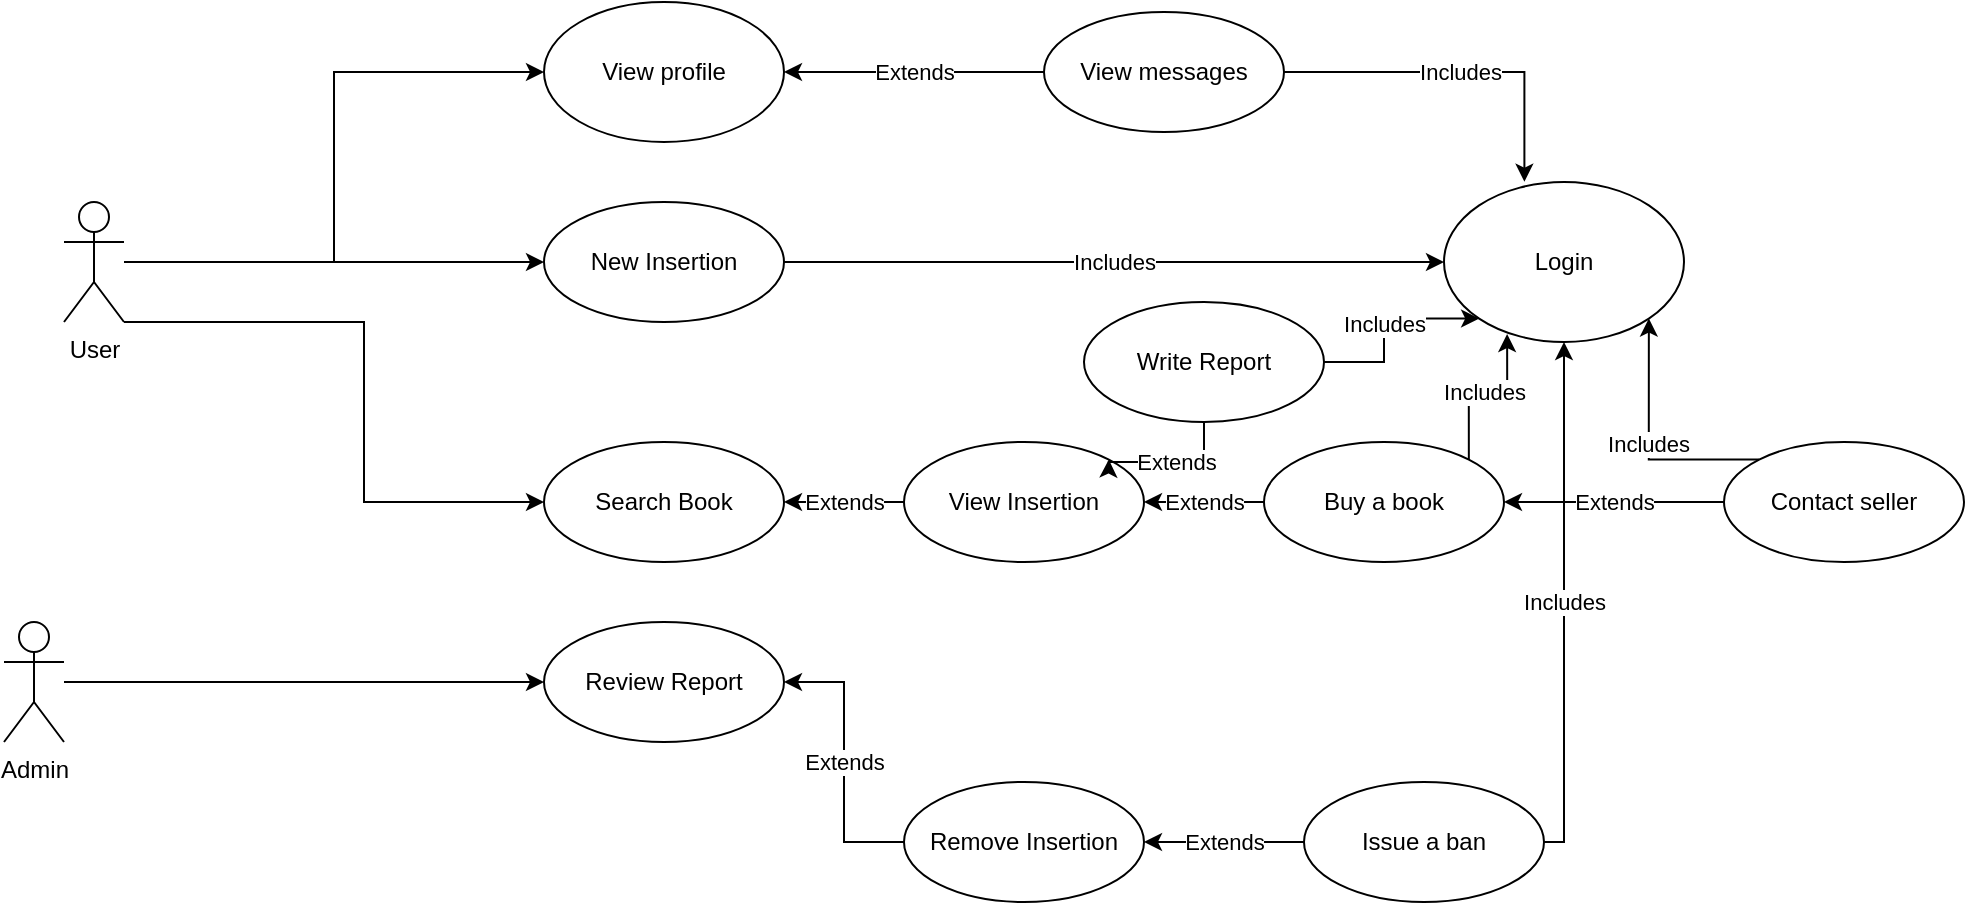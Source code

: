 <mxfile version="12.6.2"><diagram id="9JokT55VOMTYzB1IRrTr" name="Page-1"><mxGraphModel dx="766" dy="768" grid="1" gridSize="10" guides="1" tooltips="1" connect="1" arrows="1" fold="1" page="1" pageScale="1" pageWidth="827" pageHeight="1169" math="0" shadow="0"><root><mxCell id="0"/><mxCell id="1" parent="0"/><mxCell id="-zklcgWljtXhd6pQpL1N-6" style="edgeStyle=orthogonalEdgeStyle;rounded=0;orthogonalLoop=1;jettySize=auto;html=1;" parent="1" source="-zklcgWljtXhd6pQpL1N-1" target="-zklcgWljtXhd6pQpL1N-5" edge="1"><mxGeometry relative="1" as="geometry"/></mxCell><mxCell id="-zklcgWljtXhd6pQpL1N-21" style="edgeStyle=orthogonalEdgeStyle;rounded=0;orthogonalLoop=1;jettySize=auto;html=1;entryX=0;entryY=0.5;entryDx=0;entryDy=0;" parent="1" source="-zklcgWljtXhd6pQpL1N-1" target="-zklcgWljtXhd6pQpL1N-19" edge="1"><mxGeometry relative="1" as="geometry"/></mxCell><mxCell id="-zklcgWljtXhd6pQpL1N-1" value="User" style="shape=umlActor;verticalLabelPosition=bottom;labelBackgroundColor=#ffffff;verticalAlign=top;html=1;outlineConnect=0;" parent="1" vertex="1"><mxGeometry x="50" y="170" width="30" height="60" as="geometry"/></mxCell><mxCell id="-zklcgWljtXhd6pQpL1N-13" style="edgeStyle=orthogonalEdgeStyle;rounded=0;orthogonalLoop=1;jettySize=auto;html=1;" parent="1" source="-zklcgWljtXhd6pQpL1N-2" target="-zklcgWljtXhd6pQpL1N-10" edge="1"><mxGeometry relative="1" as="geometry"/></mxCell><mxCell id="-zklcgWljtXhd6pQpL1N-2" value="Admin" style="shape=umlActor;verticalLabelPosition=bottom;labelBackgroundColor=#ffffff;verticalAlign=top;html=1;outlineConnect=0;" parent="1" vertex="1"><mxGeometry x="20" y="380" width="30" height="60" as="geometry"/></mxCell><mxCell id="-zklcgWljtXhd6pQpL1N-41" value="Includes" style="edgeStyle=orthogonalEdgeStyle;rounded=0;orthogonalLoop=1;jettySize=auto;html=1;entryX=0;entryY=0.5;entryDx=0;entryDy=0;" parent="1" source="-zklcgWljtXhd6pQpL1N-5" target="-zklcgWljtXhd6pQpL1N-17" edge="1"><mxGeometry relative="1" as="geometry"/></mxCell><mxCell id="-zklcgWljtXhd6pQpL1N-5" value="New Insertion" style="ellipse;whiteSpace=wrap;html=1;fontFamily=Helvetica;fontSize=12;fontColor=#000000;align=center;strokeColor=#000000;fillColor=#ffffff;" parent="1" vertex="1"><mxGeometry x="290" y="170" width="120" height="60" as="geometry"/></mxCell><mxCell id="-zklcgWljtXhd6pQpL1N-10" value="Review Report" style="ellipse;whiteSpace=wrap;html=1;fontFamily=Helvetica;fontSize=12;fontColor=#000000;align=center;strokeColor=#000000;fillColor=#ffffff;" parent="1" vertex="1"><mxGeometry x="290" y="380" width="120" height="60" as="geometry"/></mxCell><mxCell id="-zklcgWljtXhd6pQpL1N-17" value="Login" style="ellipse;whiteSpace=wrap;html=1;rounded=0;" parent="1" vertex="1"><mxGeometry x="740" y="160" width="120" height="80" as="geometry"/></mxCell><mxCell id="-zklcgWljtXhd6pQpL1N-19" value="View profile" style="ellipse;whiteSpace=wrap;html=1;rounded=0;" parent="1" vertex="1"><mxGeometry x="290" y="70" width="120" height="70" as="geometry"/></mxCell><mxCell id="-zklcgWljtXhd6pQpL1N-24" value="Search Book" style="ellipse;whiteSpace=wrap;html=1;fontFamily=Helvetica;fontSize=12;fontColor=#000000;align=center;strokeColor=#000000;fillColor=#ffffff;" parent="1" vertex="1"><mxGeometry x="290" y="290" width="120" height="60" as="geometry"/></mxCell><mxCell id="-zklcgWljtXhd6pQpL1N-30" value="Extends" style="edgeStyle=orthogonalEdgeStyle;rounded=0;orthogonalLoop=1;jettySize=auto;html=1;entryX=1;entryY=0.5;entryDx=0;entryDy=0;" parent="1" source="-zklcgWljtXhd6pQpL1N-26" target="-zklcgWljtXhd6pQpL1N-24" edge="1"><mxGeometry relative="1" as="geometry"/></mxCell><mxCell id="-zklcgWljtXhd6pQpL1N-26" value="View Insertion" style="ellipse;whiteSpace=wrap;html=1;fontFamily=Helvetica;fontSize=12;fontColor=#000000;align=center;strokeColor=#000000;fillColor=#ffffff;" parent="1" vertex="1"><mxGeometry x="470" y="290" width="120" height="60" as="geometry"/></mxCell><mxCell id="-zklcgWljtXhd6pQpL1N-31" value="Extends" style="edgeStyle=orthogonalEdgeStyle;rounded=0;orthogonalLoop=1;jettySize=auto;html=1;entryX=1;entryY=0.5;entryDx=0;entryDy=0;" parent="1" source="-zklcgWljtXhd6pQpL1N-28" target="-zklcgWljtXhd6pQpL1N-26" edge="1"><mxGeometry relative="1" as="geometry"/></mxCell><mxCell id="Rg9SY9bEsn1Gz5vALaBu-14" value="Includes" style="edgeStyle=orthogonalEdgeStyle;rounded=0;orthogonalLoop=1;jettySize=auto;html=1;exitX=1;exitY=0;exitDx=0;exitDy=0;entryX=0.263;entryY=0.95;entryDx=0;entryDy=0;entryPerimeter=0;" parent="1" source="-zklcgWljtXhd6pQpL1N-28" target="-zklcgWljtXhd6pQpL1N-17" edge="1"><mxGeometry relative="1" as="geometry"/></mxCell><mxCell id="-zklcgWljtXhd6pQpL1N-28" value="Buy a book" style="ellipse;whiteSpace=wrap;html=1;fontFamily=Helvetica;fontSize=12;fontColor=#000000;align=center;strokeColor=#000000;fillColor=#ffffff;" parent="1" vertex="1"><mxGeometry x="650" y="290" width="120" height="60" as="geometry"/></mxCell><mxCell id="-zklcgWljtXhd6pQpL1N-39" value="Extends" style="edgeStyle=orthogonalEdgeStyle;rounded=0;orthogonalLoop=1;jettySize=auto;html=1;entryX=1;entryY=0.5;entryDx=0;entryDy=0;" parent="1" source="-zklcgWljtXhd6pQpL1N-35" target="-zklcgWljtXhd6pQpL1N-37" edge="1"><mxGeometry relative="1" as="geometry"/></mxCell><mxCell id="-zklcgWljtXhd6pQpL1N-40" value="Includes" style="edgeStyle=orthogonalEdgeStyle;rounded=0;orthogonalLoop=1;jettySize=auto;html=1;entryX=0.5;entryY=1;entryDx=0;entryDy=0;" parent="1" source="-zklcgWljtXhd6pQpL1N-35" target="-zklcgWljtXhd6pQpL1N-17" edge="1"><mxGeometry relative="1" as="geometry"><Array as="points"><mxPoint x="800" y="490"/></Array></mxGeometry></mxCell><mxCell id="-zklcgWljtXhd6pQpL1N-35" value="Issue a ban" style="ellipse;whiteSpace=wrap;html=1;fontFamily=Helvetica;fontSize=12;fontColor=#000000;align=center;strokeColor=#000000;fillColor=#ffffff;" parent="1" vertex="1"><mxGeometry x="670" y="460" width="120" height="60" as="geometry"/></mxCell><mxCell id="-zklcgWljtXhd6pQpL1N-38" value="Extends" style="edgeStyle=orthogonalEdgeStyle;rounded=0;orthogonalLoop=1;jettySize=auto;html=1;entryX=1;entryY=0.5;entryDx=0;entryDy=0;" parent="1" source="-zklcgWljtXhd6pQpL1N-37" target="-zklcgWljtXhd6pQpL1N-10" edge="1"><mxGeometry relative="1" as="geometry"/></mxCell><mxCell id="-zklcgWljtXhd6pQpL1N-37" value="Remove Insertion" style="ellipse;whiteSpace=wrap;html=1;fontFamily=Helvetica;fontSize=12;fontColor=#000000;align=center;strokeColor=#000000;fillColor=#ffffff;" parent="1" vertex="1"><mxGeometry x="470" y="460" width="120" height="60" as="geometry"/></mxCell><mxCell id="-zklcgWljtXhd6pQpL1N-46" value="Includes" style="edgeStyle=orthogonalEdgeStyle;rounded=0;orthogonalLoop=1;jettySize=auto;html=1;entryX=0;entryY=1;entryDx=0;entryDy=0;" parent="1" source="-zklcgWljtXhd6pQpL1N-42" target="-zklcgWljtXhd6pQpL1N-17" edge="1"><mxGeometry relative="1" as="geometry"/></mxCell><mxCell id="-zklcgWljtXhd6pQpL1N-48" value="Extends" style="edgeStyle=orthogonalEdgeStyle;rounded=0;orthogonalLoop=1;jettySize=auto;html=1;entryX=1;entryY=0;entryDx=0;entryDy=0;" parent="1" source="-zklcgWljtXhd6pQpL1N-42" target="-zklcgWljtXhd6pQpL1N-26" edge="1"><mxGeometry relative="1" as="geometry"/></mxCell><mxCell id="-zklcgWljtXhd6pQpL1N-42" value="Write Report" style="ellipse;whiteSpace=wrap;html=1;fontFamily=Helvetica;fontSize=12;fontColor=#000000;align=center;strokeColor=#000000;fillColor=#ffffff;" parent="1" vertex="1"><mxGeometry x="560" y="220" width="120" height="60" as="geometry"/></mxCell><mxCell id="Rg9SY9bEsn1Gz5vALaBu-13" style="edgeStyle=orthogonalEdgeStyle;rounded=0;orthogonalLoop=1;jettySize=auto;html=1;entryX=0;entryY=0.5;entryDx=0;entryDy=0;exitX=1;exitY=1;exitDx=0;exitDy=0;exitPerimeter=0;" parent="1" source="-zklcgWljtXhd6pQpL1N-1" target="-zklcgWljtXhd6pQpL1N-24" edge="1"><mxGeometry relative="1" as="geometry"><mxPoint x="110" y="240" as="sourcePoint"/><Array as="points"><mxPoint x="200" y="230"/><mxPoint x="200" y="320"/></Array></mxGeometry></mxCell><mxCell id="Rg9SY9bEsn1Gz5vALaBu-16" value="Extends" style="edgeStyle=orthogonalEdgeStyle;rounded=0;orthogonalLoop=1;jettySize=auto;html=1;exitX=0;exitY=0.5;exitDx=0;exitDy=0;entryX=1;entryY=0.5;entryDx=0;entryDy=0;" parent="1" source="Rg9SY9bEsn1Gz5vALaBu-15" target="-zklcgWljtXhd6pQpL1N-28" edge="1"><mxGeometry relative="1" as="geometry"/></mxCell><mxCell id="Rg9SY9bEsn1Gz5vALaBu-17" value="Includes" style="edgeStyle=orthogonalEdgeStyle;rounded=0;orthogonalLoop=1;jettySize=auto;html=1;exitX=0;exitY=0;exitDx=0;exitDy=0;entryX=1;entryY=1;entryDx=0;entryDy=0;" parent="1" source="Rg9SY9bEsn1Gz5vALaBu-15" target="-zklcgWljtXhd6pQpL1N-17" edge="1"><mxGeometry relative="1" as="geometry"/></mxCell><mxCell id="Rg9SY9bEsn1Gz5vALaBu-15" value="Contact seller" style="ellipse;whiteSpace=wrap;html=1;fontFamily=Helvetica;fontSize=12;fontColor=#000000;align=center;strokeColor=#000000;fillColor=#ffffff;" parent="1" vertex="1"><mxGeometry x="880" y="290" width="120" height="60" as="geometry"/></mxCell><mxCell id="Rg9SY9bEsn1Gz5vALaBu-24" value="Extends" style="edgeStyle=orthogonalEdgeStyle;rounded=0;orthogonalLoop=1;jettySize=auto;html=1;" parent="1" source="Rg9SY9bEsn1Gz5vALaBu-22" target="-zklcgWljtXhd6pQpL1N-19" edge="1"><mxGeometry relative="1" as="geometry"/></mxCell><mxCell id="Rg9SY9bEsn1Gz5vALaBu-27" value="Includes" style="edgeStyle=orthogonalEdgeStyle;rounded=0;orthogonalLoop=1;jettySize=auto;html=1;entryX=0.335;entryY=-0.002;entryDx=0;entryDy=0;entryPerimeter=0;" parent="1" source="Rg9SY9bEsn1Gz5vALaBu-22" target="-zklcgWljtXhd6pQpL1N-17" edge="1"><mxGeometry relative="1" as="geometry"/></mxCell><mxCell id="Rg9SY9bEsn1Gz5vALaBu-22" value="View messages" style="ellipse;whiteSpace=wrap;html=1;fontFamily=Helvetica;fontSize=12;fontColor=#000000;align=center;strokeColor=#000000;fillColor=#ffffff;" parent="1" vertex="1"><mxGeometry x="540" y="75" width="120" height="60" as="geometry"/></mxCell></root></mxGraphModel></diagram></mxfile>